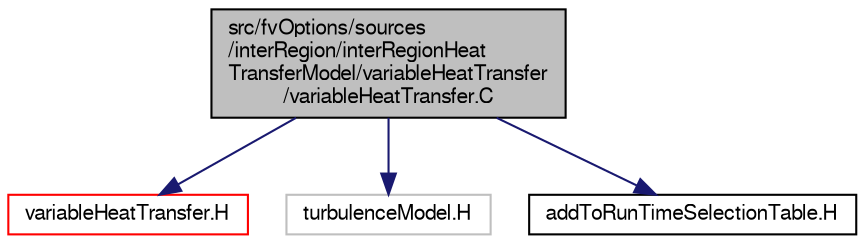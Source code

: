 digraph "src/fvOptions/sources/interRegion/interRegionHeatTransferModel/variableHeatTransfer/variableHeatTransfer.C"
{
  bgcolor="transparent";
  edge [fontname="FreeSans",fontsize="10",labelfontname="FreeSans",labelfontsize="10"];
  node [fontname="FreeSans",fontsize="10",shape=record];
  Node0 [label="src/fvOptions/sources\l/interRegion/interRegionHeat\lTransferModel/variableHeatTransfer\l/variableHeatTransfer.C",height=0.2,width=0.4,color="black", fillcolor="grey75", style="filled", fontcolor="black"];
  Node0 -> Node1 [color="midnightblue",fontsize="10",style="solid",fontname="FreeSans"];
  Node1 [label="variableHeatTransfer.H",height=0.2,width=0.4,color="red",URL="$a04817.html"];
  Node0 -> Node338 [color="midnightblue",fontsize="10",style="solid",fontname="FreeSans"];
  Node338 [label="turbulenceModel.H",height=0.2,width=0.4,color="grey75"];
  Node0 -> Node339 [color="midnightblue",fontsize="10",style="solid",fontname="FreeSans"];
  Node339 [label="addToRunTimeSelectionTable.H",height=0.2,width=0.4,color="black",URL="$a09263.html",tooltip="Macros for easy insertion into run-time selection tables. "];
}
